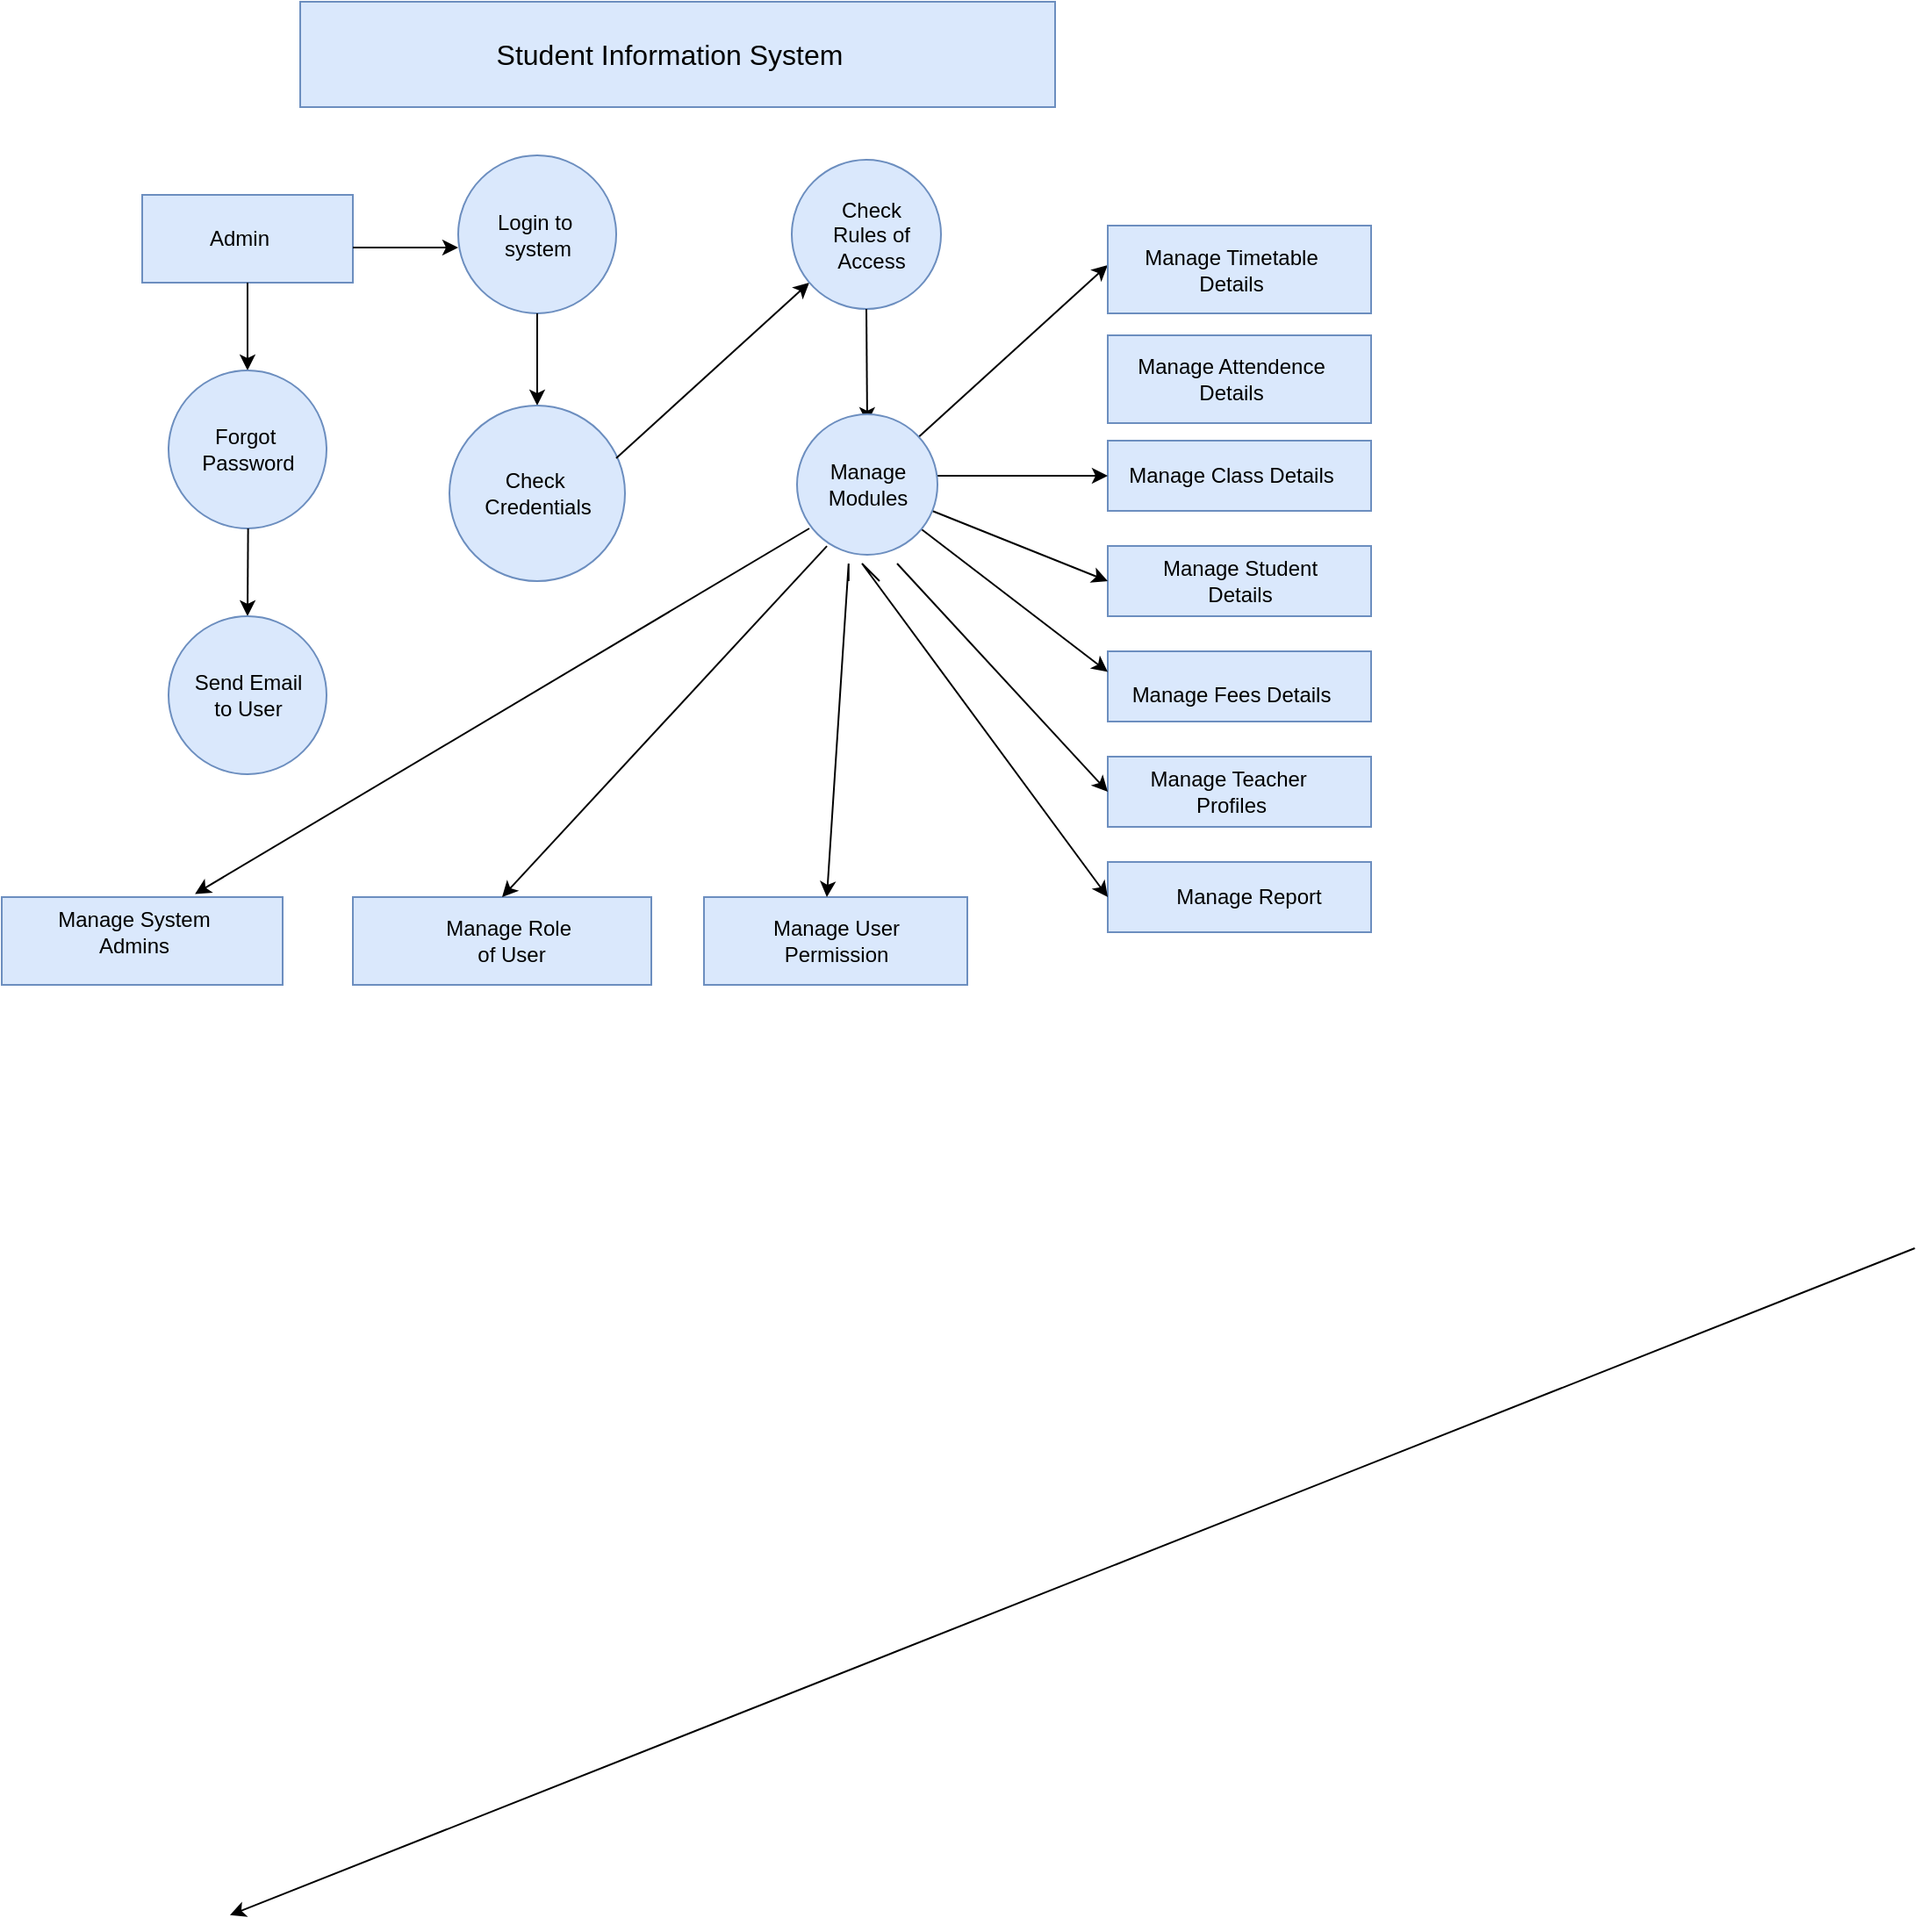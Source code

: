 <mxfile version="28.0.7">
  <diagram name="Page-1" id="oJSLKRkyDO2sJD-oDxUU">
    <mxGraphModel dx="1042" dy="562" grid="1" gridSize="10" guides="1" tooltips="1" connect="1" arrows="1" fold="1" page="1" pageScale="1" pageWidth="850" pageHeight="1100" math="0" shadow="0">
      <root>
        <mxCell id="0" />
        <mxCell id="1" parent="0" />
        <mxCell id="Cg_n_9xX_iZ1i6xH1ZP4-1" value="" style="rounded=0;whiteSpace=wrap;html=1;fillColor=#dae8fc;strokeColor=#6c8ebf;" vertex="1" parent="1">
          <mxGeometry x="210" y="20" width="430" height="60" as="geometry" />
        </mxCell>
        <mxCell id="Cg_n_9xX_iZ1i6xH1ZP4-2" value="" style="rounded=0;whiteSpace=wrap;html=1;fillColor=#dae8fc;strokeColor=#6c8ebf;" vertex="1" parent="1">
          <mxGeometry x="120" y="130" width="120" height="50" as="geometry" />
        </mxCell>
        <mxCell id="Cg_n_9xX_iZ1i6xH1ZP4-4" value="" style="endArrow=classic;html=1;rounded=0;exitX=0.5;exitY=1;exitDx=0;exitDy=0;" edge="1" parent="1" source="Cg_n_9xX_iZ1i6xH1ZP4-2">
          <mxGeometry width="50" height="50" relative="1" as="geometry">
            <mxPoint x="130" y="270" as="sourcePoint" />
            <mxPoint x="180" y="230" as="targetPoint" />
            <Array as="points" />
          </mxGeometry>
        </mxCell>
        <mxCell id="Cg_n_9xX_iZ1i6xH1ZP4-5" value="" style="ellipse;whiteSpace=wrap;html=1;aspect=fixed;fillColor=#dae8fc;strokeColor=#6c8ebf;" vertex="1" parent="1">
          <mxGeometry x="135" y="230" width="90" height="90" as="geometry" />
        </mxCell>
        <mxCell id="Cg_n_9xX_iZ1i6xH1ZP4-7" value="" style="endArrow=classic;html=1;rounded=0;exitX=0.398;exitY=1.011;exitDx=0;exitDy=0;exitPerimeter=0;" edge="1" parent="1">
          <mxGeometry width="50" height="50" relative="1" as="geometry">
            <mxPoint x="180.32" y="320" as="sourcePoint" />
            <mxPoint x="180" y="370" as="targetPoint" />
          </mxGeometry>
        </mxCell>
        <mxCell id="Cg_n_9xX_iZ1i6xH1ZP4-8" value="" style="ellipse;whiteSpace=wrap;html=1;aspect=fixed;fillColor=#dae8fc;strokeColor=#6c8ebf;" vertex="1" parent="1">
          <mxGeometry x="135" y="370" width="90" height="90" as="geometry" />
        </mxCell>
        <mxCell id="Cg_n_9xX_iZ1i6xH1ZP4-12" value="" style="endArrow=classic;html=1;rounded=0;" edge="1" parent="1">
          <mxGeometry width="50" height="50" relative="1" as="geometry">
            <mxPoint x="240" y="160" as="sourcePoint" />
            <mxPoint x="300" y="160" as="targetPoint" />
          </mxGeometry>
        </mxCell>
        <mxCell id="Cg_n_9xX_iZ1i6xH1ZP4-13" value="" style="ellipse;whiteSpace=wrap;html=1;aspect=fixed;fillColor=#dae8fc;strokeColor=#6c8ebf;" vertex="1" parent="1">
          <mxGeometry x="300" y="107.5" width="90" height="90" as="geometry" />
        </mxCell>
        <mxCell id="Cg_n_9xX_iZ1i6xH1ZP4-21" value="" style="endArrow=classic;html=1;rounded=0;exitX=0.5;exitY=1;exitDx=0;exitDy=0;" edge="1" parent="1" source="Cg_n_9xX_iZ1i6xH1ZP4-13">
          <mxGeometry width="50" height="50" relative="1" as="geometry">
            <mxPoint x="350" y="260" as="sourcePoint" />
            <mxPoint x="345" y="250" as="targetPoint" />
          </mxGeometry>
        </mxCell>
        <mxCell id="Cg_n_9xX_iZ1i6xH1ZP4-22" value="" style="ellipse;whiteSpace=wrap;html=1;aspect=fixed;fillColor=#dae8fc;strokeColor=#6c8ebf;" vertex="1" parent="1">
          <mxGeometry x="295" y="250" width="100" height="100" as="geometry" />
        </mxCell>
        <mxCell id="Cg_n_9xX_iZ1i6xH1ZP4-24" value="" style="endArrow=classic;html=1;rounded=0;" edge="1" parent="1">
          <mxGeometry width="50" height="50" relative="1" as="geometry">
            <mxPoint x="390" y="280" as="sourcePoint" />
            <mxPoint x="500" y="180" as="targetPoint" />
          </mxGeometry>
        </mxCell>
        <mxCell id="Cg_n_9xX_iZ1i6xH1ZP4-25" value="" style="ellipse;whiteSpace=wrap;html=1;aspect=fixed;fillColor=#dae8fc;strokeColor=#6c8ebf;" vertex="1" parent="1">
          <mxGeometry x="490" y="110" width="85" height="85" as="geometry" />
        </mxCell>
        <mxCell id="Cg_n_9xX_iZ1i6xH1ZP4-27" value="" style="endArrow=classic;html=1;rounded=0;exitX=0.5;exitY=1;exitDx=0;exitDy=0;" edge="1" parent="1" source="Cg_n_9xX_iZ1i6xH1ZP4-25">
          <mxGeometry width="50" height="50" relative="1" as="geometry">
            <mxPoint x="530" y="250" as="sourcePoint" />
            <mxPoint x="533" y="260" as="targetPoint" />
          </mxGeometry>
        </mxCell>
        <mxCell id="Cg_n_9xX_iZ1i6xH1ZP4-31" value="" style="endArrow=classic;html=1;rounded=0;" edge="1" parent="1">
          <mxGeometry width="50" height="50" relative="1" as="geometry">
            <mxPoint x="560" y="270" as="sourcePoint" />
            <mxPoint x="670" y="170" as="targetPoint" />
          </mxGeometry>
        </mxCell>
        <mxCell id="Cg_n_9xX_iZ1i6xH1ZP4-33" value="" style="rounded=0;whiteSpace=wrap;html=1;fillColor=#dae8fc;strokeColor=#6c8ebf;" vertex="1" parent="1">
          <mxGeometry x="670" y="147.5" width="150" height="50" as="geometry" />
        </mxCell>
        <mxCell id="Cg_n_9xX_iZ1i6xH1ZP4-36" value="" style="rounded=0;whiteSpace=wrap;html=1;fillColor=#dae8fc;strokeColor=#6c8ebf;" vertex="1" parent="1">
          <mxGeometry x="670" y="210" width="150" height="50" as="geometry" />
        </mxCell>
        <mxCell id="Cg_n_9xX_iZ1i6xH1ZP4-38" value="" style="rounded=0;whiteSpace=wrap;html=1;fillColor=#dae8fc;strokeColor=#6c8ebf;" vertex="1" parent="1">
          <mxGeometry x="670" y="270" width="150" height="40" as="geometry" />
        </mxCell>
        <mxCell id="Cg_n_9xX_iZ1i6xH1ZP4-40" value="" style="rounded=0;whiteSpace=wrap;html=1;fillColor=#dae8fc;strokeColor=#6c8ebf;" vertex="1" parent="1">
          <mxGeometry x="670" y="330" width="150" height="40" as="geometry" />
        </mxCell>
        <mxCell id="Cg_n_9xX_iZ1i6xH1ZP4-44" value="" style="rounded=0;whiteSpace=wrap;html=1;fillColor=#dae8fc;strokeColor=#6c8ebf;" vertex="1" parent="1">
          <mxGeometry x="670" y="390" width="150" height="40" as="geometry" />
        </mxCell>
        <mxCell id="Cg_n_9xX_iZ1i6xH1ZP4-49" value="" style="rounded=0;whiteSpace=wrap;html=1;fillColor=#dae8fc;strokeColor=#6c8ebf;" vertex="1" parent="1">
          <mxGeometry x="670" y="450" width="150" height="40" as="geometry" />
        </mxCell>
        <mxCell id="Cg_n_9xX_iZ1i6xH1ZP4-50" value="" style="rounded=0;whiteSpace=wrap;html=1;fillColor=#dae8fc;strokeColor=#6c8ebf;" vertex="1" parent="1">
          <mxGeometry x="40" y="530" width="160" height="50" as="geometry" />
        </mxCell>
        <mxCell id="Cg_n_9xX_iZ1i6xH1ZP4-57" value="" style="rounded=0;whiteSpace=wrap;html=1;fillColor=#dae8fc;strokeColor=#6c8ebf;" vertex="1" parent="1">
          <mxGeometry x="670" y="510" width="150" height="40" as="geometry" />
        </mxCell>
        <mxCell id="Cg_n_9xX_iZ1i6xH1ZP4-58" value="" style="rounded=0;whiteSpace=wrap;html=1;fillColor=#dae8fc;strokeColor=#6c8ebf;" vertex="1" parent="1">
          <mxGeometry x="240" y="530" width="170" height="50" as="geometry" />
        </mxCell>
        <mxCell id="Cg_n_9xX_iZ1i6xH1ZP4-59" value="" style="rounded=0;whiteSpace=wrap;html=1;fillColor=#dae8fc;strokeColor=#6c8ebf;" vertex="1" parent="1">
          <mxGeometry x="440" y="530" width="150" height="50" as="geometry" />
        </mxCell>
        <mxCell id="Cg_n_9xX_iZ1i6xH1ZP4-62" value="" style="endArrow=classic;html=1;rounded=0;" edge="1" parent="1">
          <mxGeometry width="50" height="50" relative="1" as="geometry">
            <mxPoint x="522.38" y="350" as="sourcePoint" />
            <mxPoint x="510" y="530" as="targetPoint" />
            <Array as="points">
              <mxPoint x="522.38" y="350" />
              <mxPoint x="522.38" y="340" />
            </Array>
          </mxGeometry>
        </mxCell>
        <mxCell id="Cg_n_9xX_iZ1i6xH1ZP4-68" value="" style="endArrow=classic;html=1;rounded=0;entryX=0.6;entryY=-0.036;entryDx=0;entryDy=0;entryPerimeter=0;exitX=0;exitY=1;exitDx=0;exitDy=0;" edge="1" parent="1">
          <mxGeometry width="50" height="50" relative="1" as="geometry">
            <mxPoint x="1129.716" y="730.004" as="sourcePoint" />
            <mxPoint x="170" y="1109.92" as="targetPoint" />
          </mxGeometry>
        </mxCell>
        <mxCell id="Cg_n_9xX_iZ1i6xH1ZP4-69" value="" style="endArrow=classic;html=1;rounded=0;entryX=0.688;entryY=-0.036;entryDx=0;entryDy=0;entryPerimeter=0;" edge="1" parent="1" target="Cg_n_9xX_iZ1i6xH1ZP4-50">
          <mxGeometry width="50" height="50" relative="1" as="geometry">
            <mxPoint x="500" y="320" as="sourcePoint" />
            <mxPoint x="320" y="390" as="targetPoint" />
          </mxGeometry>
        </mxCell>
        <mxCell id="Cg_n_9xX_iZ1i6xH1ZP4-79" value="" style="endArrow=classic;html=1;rounded=0;entryX=0;entryY=0.5;entryDx=0;entryDy=0;" edge="1" parent="1" target="Cg_n_9xX_iZ1i6xH1ZP4-38">
          <mxGeometry width="50" height="50" relative="1" as="geometry">
            <mxPoint x="580" y="290" as="sourcePoint" />
            <mxPoint x="630" y="240" as="targetPoint" />
            <Array as="points">
              <mxPoint x="570" y="290" />
            </Array>
          </mxGeometry>
        </mxCell>
        <mxCell id="Cg_n_9xX_iZ1i6xH1ZP4-84" value="" style="endArrow=classic;html=1;rounded=0;entryX=0;entryY=0.5;entryDx=0;entryDy=0;" edge="1" parent="1" target="Cg_n_9xX_iZ1i6xH1ZP4-40">
          <mxGeometry width="50" height="50" relative="1" as="geometry">
            <mxPoint x="570" y="310" as="sourcePoint" />
            <mxPoint x="620" y="260" as="targetPoint" />
          </mxGeometry>
        </mxCell>
        <mxCell id="Cg_n_9xX_iZ1i6xH1ZP4-85" value="" style="endArrow=classic;html=1;rounded=0;entryX=0;entryY=0.5;entryDx=0;entryDy=0;exitX=1;exitY=1;exitDx=0;exitDy=0;" edge="1" parent="1">
          <mxGeometry width="50" height="50" relative="1" as="geometry">
            <mxPoint x="563.284" y="320.004" as="sourcePoint" />
            <mxPoint x="670" y="401.72" as="targetPoint" />
          </mxGeometry>
        </mxCell>
        <mxCell id="Cg_n_9xX_iZ1i6xH1ZP4-86" value="" style="endArrow=classic;html=1;rounded=0;entryX=0;entryY=0.5;entryDx=0;entryDy=0;" edge="1" parent="1" target="Cg_n_9xX_iZ1i6xH1ZP4-49">
          <mxGeometry width="50" height="50" relative="1" as="geometry">
            <mxPoint x="550" y="340" as="sourcePoint" />
            <mxPoint x="600" y="290" as="targetPoint" />
          </mxGeometry>
        </mxCell>
        <mxCell id="Cg_n_9xX_iZ1i6xH1ZP4-87" value="" style="endArrow=classic;html=1;rounded=0;entryX=0;entryY=0.5;entryDx=0;entryDy=0;" edge="1" parent="1" target="Cg_n_9xX_iZ1i6xH1ZP4-57">
          <mxGeometry width="50" height="50" relative="1" as="geometry">
            <mxPoint x="540" y="350" as="sourcePoint" />
            <mxPoint x="590" y="300" as="targetPoint" />
            <Array as="points">
              <mxPoint x="530" y="340" />
            </Array>
          </mxGeometry>
        </mxCell>
        <mxCell id="Cg_n_9xX_iZ1i6xH1ZP4-96" value="Admin" style="text;html=1;align=center;verticalAlign=middle;resizable=0;points=[];autosize=1;strokeColor=none;fillColor=none;" vertex="1" parent="1">
          <mxGeometry x="145" y="140" width="60" height="30" as="geometry" />
        </mxCell>
        <mxCell id="Cg_n_9xX_iZ1i6xH1ZP4-97" value="Forgot&amp;nbsp;&lt;div&gt;Password&lt;/div&gt;" style="text;html=1;align=center;verticalAlign=middle;resizable=0;points=[];autosize=1;strokeColor=none;fillColor=none;" vertex="1" parent="1">
          <mxGeometry x="140" y="255" width="80" height="40" as="geometry" />
        </mxCell>
        <mxCell id="Cg_n_9xX_iZ1i6xH1ZP4-98" value="Send Email&lt;div&gt;to User&lt;/div&gt;" style="text;html=1;align=center;verticalAlign=middle;resizable=0;points=[];autosize=1;strokeColor=none;fillColor=none;" vertex="1" parent="1">
          <mxGeometry x="140" y="395" width="80" height="40" as="geometry" />
        </mxCell>
        <mxCell id="Cg_n_9xX_iZ1i6xH1ZP4-104" value="Manage System&lt;div&gt;Admins&lt;/div&gt;" style="text;html=1;align=center;verticalAlign=middle;resizable=0;points=[];autosize=1;strokeColor=none;fillColor=none;" vertex="1" parent="1">
          <mxGeometry x="60" y="530" width="110" height="40" as="geometry" />
        </mxCell>
        <mxCell id="Cg_n_9xX_iZ1i6xH1ZP4-106" value="Manage Role&amp;nbsp;&lt;div&gt;of User&lt;/div&gt;" style="text;html=1;align=center;verticalAlign=middle;resizable=0;points=[];autosize=1;strokeColor=none;fillColor=none;" vertex="1" parent="1">
          <mxGeometry x="280" y="535" width="100" height="40" as="geometry" />
        </mxCell>
        <mxCell id="Cg_n_9xX_iZ1i6xH1ZP4-110" value="Manage User&lt;div&gt;Permission&lt;/div&gt;" style="text;html=1;align=center;verticalAlign=middle;resizable=0;points=[];autosize=1;strokeColor=none;fillColor=none;" vertex="1" parent="1">
          <mxGeometry x="465" y="535" width="100" height="40" as="geometry" />
        </mxCell>
        <mxCell id="Cg_n_9xX_iZ1i6xH1ZP4-111" value="Check&amp;nbsp;&lt;div&gt;Credentials&lt;/div&gt;" style="text;html=1;align=center;verticalAlign=middle;resizable=0;points=[];autosize=1;strokeColor=none;fillColor=none;" vertex="1" parent="1">
          <mxGeometry x="305" y="280" width="80" height="40" as="geometry" />
        </mxCell>
        <mxCell id="Cg_n_9xX_iZ1i6xH1ZP4-112" value="Login to&amp;nbsp;&lt;div&gt;system&lt;/div&gt;" style="text;html=1;align=center;verticalAlign=middle;resizable=0;points=[];autosize=1;strokeColor=none;fillColor=none;" vertex="1" parent="1">
          <mxGeometry x="310" y="132.5" width="70" height="40" as="geometry" />
        </mxCell>
        <mxCell id="Cg_n_9xX_iZ1i6xH1ZP4-113" value="Check&lt;div&gt;Rules of&lt;/div&gt;&lt;div&gt;Access&lt;/div&gt;" style="text;html=1;align=center;verticalAlign=middle;resizable=0;points=[];autosize=1;strokeColor=none;fillColor=none;" vertex="1" parent="1">
          <mxGeometry x="500" y="122.5" width="70" height="60" as="geometry" />
        </mxCell>
        <mxCell id="Cg_n_9xX_iZ1i6xH1ZP4-114" value="Manages&amp;nbsp;&lt;div&gt;Modules&lt;/div&gt;" style="text;html=1;align=center;verticalAlign=middle;resizable=0;points=[];autosize=1;strokeColor=none;fillColor=none;" vertex="1" parent="1">
          <mxGeometry x="495" y="280" width="80" height="40" as="geometry" />
        </mxCell>
        <mxCell id="Cg_n_9xX_iZ1i6xH1ZP4-117" value="Manage Attendence&lt;div&gt;Details&lt;/div&gt;" style="text;html=1;align=center;verticalAlign=middle;resizable=0;points=[];autosize=1;strokeColor=none;fillColor=none;" vertex="1" parent="1">
          <mxGeometry x="675" y="215" width="130" height="40" as="geometry" />
        </mxCell>
        <mxCell id="Cg_n_9xX_iZ1i6xH1ZP4-119" value="Manage Class Details" style="text;html=1;align=center;verticalAlign=middle;resizable=0;points=[];autosize=1;strokeColor=none;fillColor=none;" vertex="1" parent="1">
          <mxGeometry x="670" y="275" width="140" height="30" as="geometry" />
        </mxCell>
        <mxCell id="Cg_n_9xX_iZ1i6xH1ZP4-120" value="Manage Student&lt;div&gt;Details&lt;/div&gt;" style="text;html=1;align=center;verticalAlign=middle;resizable=0;points=[];autosize=1;strokeColor=none;fillColor=none;" vertex="1" parent="1">
          <mxGeometry x="690" y="330" width="110" height="40" as="geometry" />
        </mxCell>
        <mxCell id="Cg_n_9xX_iZ1i6xH1ZP4-123" value="Manage Fees Details" style="text;html=1;align=center;verticalAlign=middle;resizable=0;points=[];autosize=1;strokeColor=none;fillColor=none;" vertex="1" parent="1">
          <mxGeometry x="670" y="400" width="140" height="30" as="geometry" />
        </mxCell>
        <mxCell id="Cg_n_9xX_iZ1i6xH1ZP4-124" value="Manage Teacher&amp;nbsp;&lt;div&gt;Profiles&lt;/div&gt;" style="text;html=1;align=center;verticalAlign=middle;resizable=0;points=[];autosize=1;strokeColor=none;fillColor=none;" vertex="1" parent="1">
          <mxGeometry x="680" y="450" width="120" height="40" as="geometry" />
        </mxCell>
        <mxCell id="Cg_n_9xX_iZ1i6xH1ZP4-125" value="Manage Report" style="text;html=1;align=center;verticalAlign=middle;resizable=0;points=[];autosize=1;strokeColor=none;fillColor=none;" vertex="1" parent="1">
          <mxGeometry x="695" y="515" width="110" height="30" as="geometry" />
        </mxCell>
        <mxCell id="Cg_n_9xX_iZ1i6xH1ZP4-128" value="&lt;span style=&quot;font-size: 16px;&quot;&gt;Student Information System&lt;/span&gt;" style="text;html=1;align=center;verticalAlign=middle;resizable=0;points=[];autosize=1;strokeColor=none;fillColor=none;" vertex="1" parent="1">
          <mxGeometry x="310" y="35" width="220" height="30" as="geometry" />
        </mxCell>
        <mxCell id="Cg_n_9xX_iZ1i6xH1ZP4-131" value="" style="ellipse;whiteSpace=wrap;html=1;aspect=fixed;fillColor=#dae8fc;strokeColor=#6c8ebf;" vertex="1" parent="1">
          <mxGeometry x="493" y="255" width="80" height="80" as="geometry" />
        </mxCell>
        <mxCell id="Cg_n_9xX_iZ1i6xH1ZP4-132" value="" style="endArrow=classic;html=1;rounded=0;entryX=0.5;entryY=0;entryDx=0;entryDy=0;exitX=0.213;exitY=0.938;exitDx=0;exitDy=0;exitPerimeter=0;" edge="1" parent="1" source="Cg_n_9xX_iZ1i6xH1ZP4-131" target="Cg_n_9xX_iZ1i6xH1ZP4-58">
          <mxGeometry width="50" height="50" relative="1" as="geometry">
            <mxPoint x="380" y="450" as="sourcePoint" />
            <mxPoint x="430" y="400" as="targetPoint" />
          </mxGeometry>
        </mxCell>
        <mxCell id="Cg_n_9xX_iZ1i6xH1ZP4-133" value="Manage Timetable&lt;div&gt;Details&lt;/div&gt;" style="text;html=1;align=center;verticalAlign=middle;resizable=0;points=[];autosize=1;strokeColor=none;fillColor=none;" vertex="1" parent="1">
          <mxGeometry x="680" y="152.5" width="120" height="40" as="geometry" />
        </mxCell>
        <mxCell id="Cg_n_9xX_iZ1i6xH1ZP4-135" value="Manage&lt;div&gt;Modules&lt;/div&gt;" style="text;html=1;align=center;verticalAlign=middle;resizable=0;points=[];autosize=1;strokeColor=none;fillColor=none;" vertex="1" parent="1">
          <mxGeometry x="498" y="275" width="70" height="40" as="geometry" />
        </mxCell>
      </root>
    </mxGraphModel>
  </diagram>
</mxfile>
